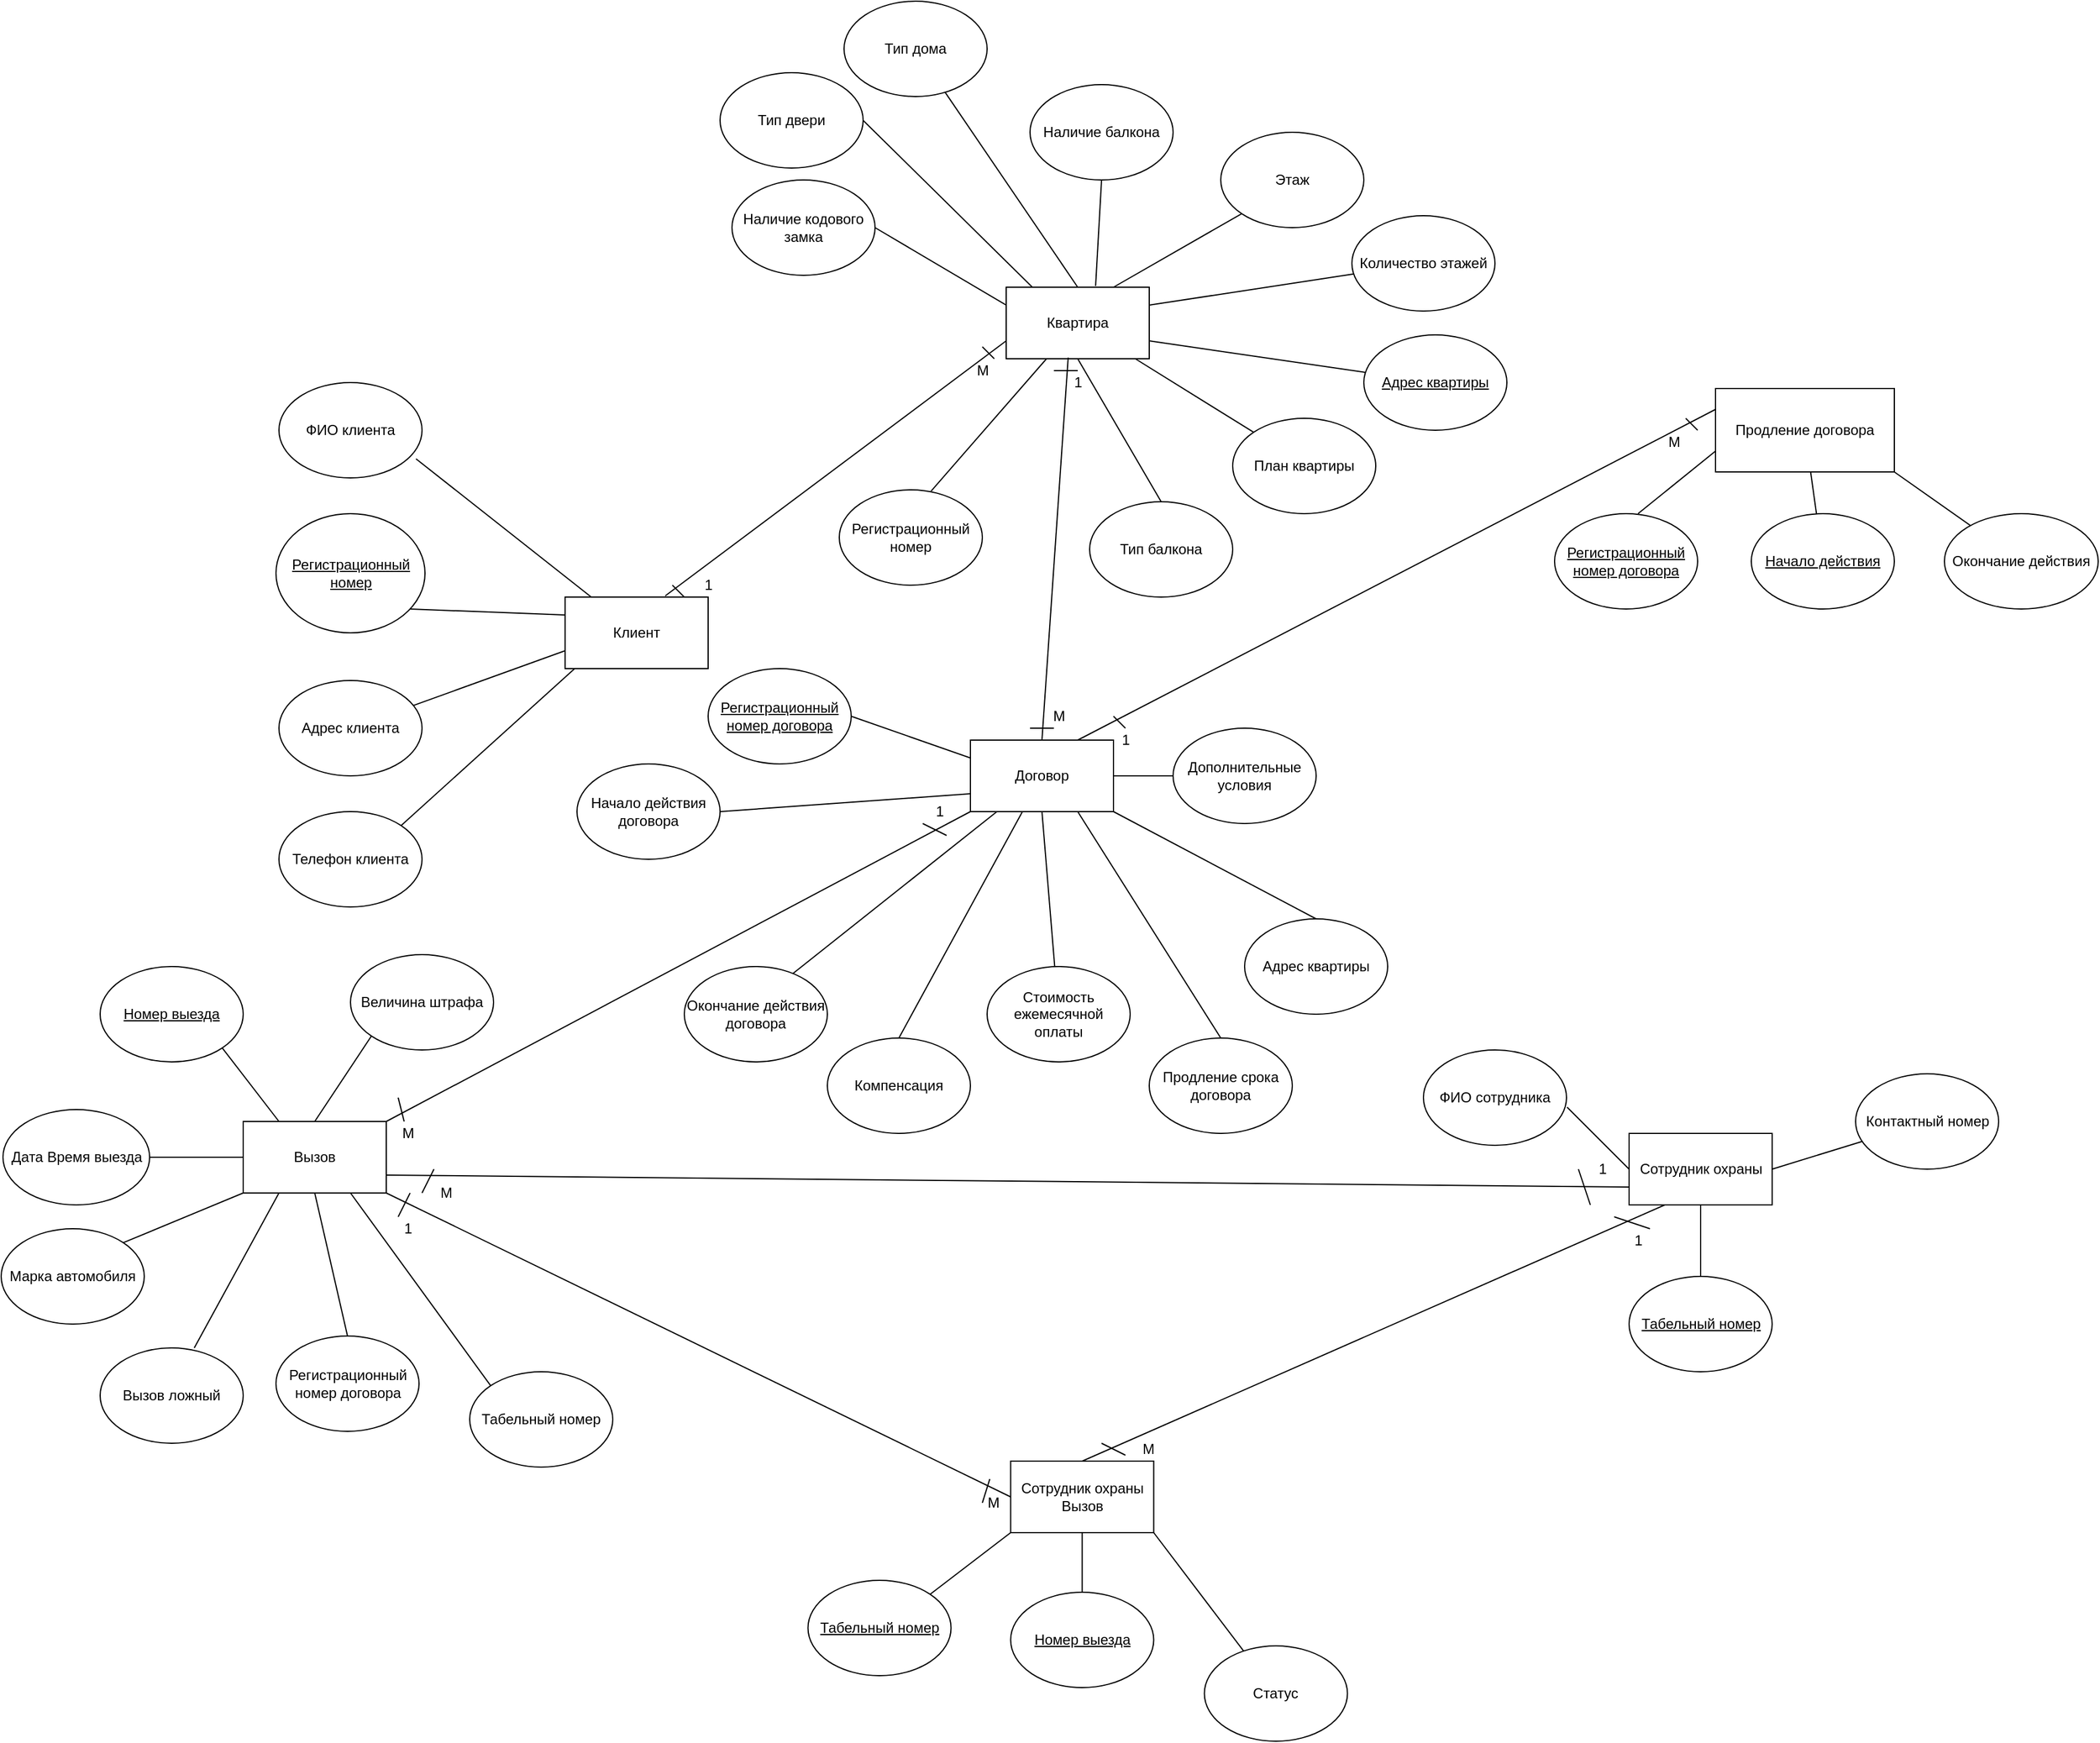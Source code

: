 <mxfile version="14.6.6" type="github">
  <diagram id="zCfaY3CkYiPSzknE3AXf" name="Page-1">
    <mxGraphModel dx="3015" dy="2391" grid="1" gridSize="10" guides="1" tooltips="1" connect="1" arrows="1" fold="1" page="1" pageScale="1" pageWidth="827" pageHeight="1169" background="none" math="0" shadow="0">
      <root>
        <mxCell id="0" />
        <mxCell id="1" parent="0" />
        <mxCell id="vqirOPYOSyFeHDT5GL9a-1" value="Клиент" style="rounded=0;whiteSpace=wrap;html=1;" parent="1" vertex="1">
          <mxGeometry x="60" y="120" width="120" height="60" as="geometry" />
        </mxCell>
        <mxCell id="vqirOPYOSyFeHDT5GL9a-2" value="Квартира" style="rounded=0;whiteSpace=wrap;html=1;" parent="1" vertex="1">
          <mxGeometry x="430" y="-140" width="120" height="60" as="geometry" />
        </mxCell>
        <mxCell id="vqirOPYOSyFeHDT5GL9a-3" value="Договор" style="rounded=0;whiteSpace=wrap;html=1;" parent="1" vertex="1">
          <mxGeometry x="400" y="240" width="120" height="60" as="geometry" />
        </mxCell>
        <mxCell id="vqirOPYOSyFeHDT5GL9a-4" value="Вызов" style="rounded=0;whiteSpace=wrap;html=1;" parent="1" vertex="1">
          <mxGeometry x="-210" y="560" width="120" height="60" as="geometry" />
        </mxCell>
        <mxCell id="vqirOPYOSyFeHDT5GL9a-5" value="Продление договора" style="rounded=0;whiteSpace=wrap;html=1;" parent="1" vertex="1">
          <mxGeometry x="1025" y="-55" width="150" height="70" as="geometry" />
        </mxCell>
        <mxCell id="vqirOPYOSyFeHDT5GL9a-6" value="Сотрудник охраны" style="rounded=0;whiteSpace=wrap;html=1;" parent="1" vertex="1">
          <mxGeometry x="952.5" y="570" width="120" height="60" as="geometry" />
        </mxCell>
        <mxCell id="vqirOPYOSyFeHDT5GL9a-7" value="Сотрудник охраны Вызов" style="rounded=0;whiteSpace=wrap;html=1;" parent="1" vertex="1">
          <mxGeometry x="433.75" y="845" width="120" height="60" as="geometry" />
        </mxCell>
        <mxCell id="vqirOPYOSyFeHDT5GL9a-8" value="&lt;u&gt;Регистрационный номер&lt;/u&gt;" style="ellipse;whiteSpace=wrap;html=1;" parent="1" vertex="1">
          <mxGeometry x="-182.5" y="50" width="125" height="100" as="geometry" />
        </mxCell>
        <mxCell id="vqirOPYOSyFeHDT5GL9a-9" value="ФИО клиента" style="ellipse;whiteSpace=wrap;html=1;" parent="1" vertex="1">
          <mxGeometry x="-180" y="-60" width="120" height="80" as="geometry" />
        </mxCell>
        <mxCell id="vqirOPYOSyFeHDT5GL9a-10" value="Адрес клиента" style="ellipse;whiteSpace=wrap;html=1;" parent="1" vertex="1">
          <mxGeometry x="-180" y="190" width="120" height="80" as="geometry" />
        </mxCell>
        <mxCell id="vqirOPYOSyFeHDT5GL9a-11" value="Телефон клиента" style="ellipse;whiteSpace=wrap;html=1;" parent="1" vertex="1">
          <mxGeometry x="-180" y="300" width="120" height="80" as="geometry" />
        </mxCell>
        <mxCell id="vqirOPYOSyFeHDT5GL9a-14" value="" style="endArrow=none;html=1;exitX=0.958;exitY=0.8;exitDx=0;exitDy=0;exitPerimeter=0;" parent="1" source="vqirOPYOSyFeHDT5GL9a-9" target="vqirOPYOSyFeHDT5GL9a-1" edge="1">
          <mxGeometry width="50" height="50" relative="1" as="geometry">
            <mxPoint x="-40" y="70" as="sourcePoint" />
            <mxPoint x="10" y="20" as="targetPoint" />
          </mxGeometry>
        </mxCell>
        <mxCell id="vqirOPYOSyFeHDT5GL9a-15" value="" style="endArrow=none;html=1;exitX=0.958;exitY=0.8;exitDx=0;exitDy=0;exitPerimeter=0;entryX=0;entryY=0.25;entryDx=0;entryDy=0;" parent="1" target="vqirOPYOSyFeHDT5GL9a-1" edge="1">
          <mxGeometry width="50" height="50" relative="1" as="geometry">
            <mxPoint x="-70.0" y="130" as="sourcePoint" />
            <mxPoint x="71.378" y="256" as="targetPoint" />
          </mxGeometry>
        </mxCell>
        <mxCell id="vqirOPYOSyFeHDT5GL9a-17" value="" style="endArrow=none;html=1;entryX=0;entryY=0.75;entryDx=0;entryDy=0;" parent="1" source="vqirOPYOSyFeHDT5GL9a-10" target="vqirOPYOSyFeHDT5GL9a-1" edge="1">
          <mxGeometry width="50" height="50" relative="1" as="geometry">
            <mxPoint x="-60" y="240" as="sourcePoint" />
            <mxPoint x="-10" y="190" as="targetPoint" />
          </mxGeometry>
        </mxCell>
        <mxCell id="vqirOPYOSyFeHDT5GL9a-18" value="" style="endArrow=none;html=1;entryX=0.067;entryY=1;entryDx=0;entryDy=0;entryPerimeter=0;exitX=1;exitY=0;exitDx=0;exitDy=0;" parent="1" source="vqirOPYOSyFeHDT5GL9a-11" target="vqirOPYOSyFeHDT5GL9a-1" edge="1">
          <mxGeometry width="50" height="50" relative="1" as="geometry">
            <mxPoint x="-60" y="310" as="sourcePoint" />
            <mxPoint x="-20" y="270" as="targetPoint" />
          </mxGeometry>
        </mxCell>
        <mxCell id="vqirOPYOSyFeHDT5GL9a-19" value="Тип дома" style="ellipse;whiteSpace=wrap;html=1;" parent="1" vertex="1">
          <mxGeometry x="294" y="-380" width="120" height="80" as="geometry" />
        </mxCell>
        <mxCell id="vqirOPYOSyFeHDT5GL9a-20" value="Тип двери" style="ellipse;whiteSpace=wrap;html=1;" parent="1" vertex="1">
          <mxGeometry x="190" y="-320" width="120" height="80" as="geometry" />
        </mxCell>
        <mxCell id="vqirOPYOSyFeHDT5GL9a-21" value="Наличие кодового замка" style="ellipse;whiteSpace=wrap;html=1;" parent="1" vertex="1">
          <mxGeometry x="200" y="-230" width="120" height="80" as="geometry" />
        </mxCell>
        <mxCell id="vqirOPYOSyFeHDT5GL9a-22" value="Этаж" style="ellipse;whiteSpace=wrap;html=1;" parent="1" vertex="1">
          <mxGeometry x="610" y="-270" width="120" height="80" as="geometry" />
        </mxCell>
        <mxCell id="vqirOPYOSyFeHDT5GL9a-23" value="Количество этажей" style="ellipse;whiteSpace=wrap;html=1;" parent="1" vertex="1">
          <mxGeometry x="720" y="-200" width="120" height="80" as="geometry" />
        </mxCell>
        <mxCell id="vqirOPYOSyFeHDT5GL9a-24" value="План квартиры" style="ellipse;whiteSpace=wrap;html=1;" parent="1" vertex="1">
          <mxGeometry x="620" y="-30" width="120" height="80" as="geometry" />
        </mxCell>
        <mxCell id="vqirOPYOSyFeHDT5GL9a-25" value="" style="endArrow=none;html=1;entryX=0.5;entryY=0;entryDx=0;entryDy=0;" parent="1" source="vqirOPYOSyFeHDT5GL9a-19" target="vqirOPYOSyFeHDT5GL9a-2" edge="1">
          <mxGeometry width="50" height="50" relative="1" as="geometry">
            <mxPoint x="390" y="60" as="sourcePoint" />
            <mxPoint x="440" y="10" as="targetPoint" />
          </mxGeometry>
        </mxCell>
        <mxCell id="vqirOPYOSyFeHDT5GL9a-26" value="Наличие балкона" style="ellipse;whiteSpace=wrap;html=1;" parent="1" vertex="1">
          <mxGeometry x="450" y="-310" width="120" height="80" as="geometry" />
        </mxCell>
        <mxCell id="vqirOPYOSyFeHDT5GL9a-27" value="Тип балкона" style="ellipse;whiteSpace=wrap;html=1;" parent="1" vertex="1">
          <mxGeometry x="500" y="40" width="120" height="80" as="geometry" />
        </mxCell>
        <mxCell id="vqirOPYOSyFeHDT5GL9a-28" value="Регистрационный номер" style="ellipse;whiteSpace=wrap;html=1;" parent="1" vertex="1">
          <mxGeometry x="290" y="30" width="120" height="80" as="geometry" />
        </mxCell>
        <mxCell id="vqirOPYOSyFeHDT5GL9a-29" value="" style="endArrow=none;html=1;entryX=0;entryY=1;entryDx=0;entryDy=0;" parent="1" target="vqirOPYOSyFeHDT5GL9a-22" edge="1">
          <mxGeometry width="50" height="50" relative="1" as="geometry">
            <mxPoint x="520" y="-140" as="sourcePoint" />
            <mxPoint x="570" y="-190" as="targetPoint" />
          </mxGeometry>
        </mxCell>
        <mxCell id="vqirOPYOSyFeHDT5GL9a-30" value="" style="endArrow=none;html=1;exitX=1;exitY=0.5;exitDx=0;exitDy=0;entryX=0.183;entryY=0;entryDx=0;entryDy=0;entryPerimeter=0;" parent="1" source="vqirOPYOSyFeHDT5GL9a-20" target="vqirOPYOSyFeHDT5GL9a-2" edge="1">
          <mxGeometry width="50" height="50" relative="1" as="geometry">
            <mxPoint x="390" y="50" as="sourcePoint" />
            <mxPoint x="440" as="targetPoint" />
          </mxGeometry>
        </mxCell>
        <mxCell id="vqirOPYOSyFeHDT5GL9a-31" value="" style="endArrow=none;html=1;exitX=1;exitY=0.5;exitDx=0;exitDy=0;entryX=0;entryY=0.25;entryDx=0;entryDy=0;" parent="1" source="vqirOPYOSyFeHDT5GL9a-21" target="vqirOPYOSyFeHDT5GL9a-2" edge="1">
          <mxGeometry width="50" height="50" relative="1" as="geometry">
            <mxPoint x="390" y="50" as="sourcePoint" />
            <mxPoint x="440" as="targetPoint" />
          </mxGeometry>
        </mxCell>
        <mxCell id="vqirOPYOSyFeHDT5GL9a-32" value="" style="endArrow=none;html=1;exitX=0.642;exitY=0.013;exitDx=0;exitDy=0;exitPerimeter=0;" parent="1" source="vqirOPYOSyFeHDT5GL9a-28" target="vqirOPYOSyFeHDT5GL9a-2" edge="1">
          <mxGeometry width="50" height="50" relative="1" as="geometry">
            <mxPoint x="390" y="50" as="sourcePoint" />
            <mxPoint x="440" as="targetPoint" />
          </mxGeometry>
        </mxCell>
        <mxCell id="vqirOPYOSyFeHDT5GL9a-33" value="" style="endArrow=none;html=1;entryX=1;entryY=0.25;entryDx=0;entryDy=0;" parent="1" source="vqirOPYOSyFeHDT5GL9a-23" target="vqirOPYOSyFeHDT5GL9a-2" edge="1">
          <mxGeometry width="50" height="50" relative="1" as="geometry">
            <mxPoint x="390" y="50" as="sourcePoint" />
            <mxPoint x="440" as="targetPoint" />
          </mxGeometry>
        </mxCell>
        <mxCell id="vqirOPYOSyFeHDT5GL9a-34" value="" style="endArrow=none;html=1;entryX=0;entryY=0;entryDx=0;entryDy=0;" parent="1" source="vqirOPYOSyFeHDT5GL9a-2" target="vqirOPYOSyFeHDT5GL9a-24" edge="1">
          <mxGeometry width="50" height="50" relative="1" as="geometry">
            <mxPoint x="390" y="50" as="sourcePoint" />
            <mxPoint x="440" as="targetPoint" />
          </mxGeometry>
        </mxCell>
        <mxCell id="vqirOPYOSyFeHDT5GL9a-35" value="" style="endArrow=none;html=1;entryX=0.5;entryY=1;entryDx=0;entryDy=0;exitX=0.625;exitY=-0.017;exitDx=0;exitDy=0;exitPerimeter=0;" parent="1" source="vqirOPYOSyFeHDT5GL9a-2" target="vqirOPYOSyFeHDT5GL9a-26" edge="1">
          <mxGeometry width="50" height="50" relative="1" as="geometry">
            <mxPoint x="390" y="150" as="sourcePoint" />
            <mxPoint x="440" y="100" as="targetPoint" />
          </mxGeometry>
        </mxCell>
        <mxCell id="vqirOPYOSyFeHDT5GL9a-36" value="" style="endArrow=none;html=1;entryX=0.5;entryY=0;entryDx=0;entryDy=0;exitX=0.5;exitY=1;exitDx=0;exitDy=0;" parent="1" source="vqirOPYOSyFeHDT5GL9a-2" target="vqirOPYOSyFeHDT5GL9a-27" edge="1">
          <mxGeometry width="50" height="50" relative="1" as="geometry">
            <mxPoint x="390" y="50" as="sourcePoint" />
            <mxPoint x="440" as="targetPoint" />
          </mxGeometry>
        </mxCell>
        <mxCell id="vqirOPYOSyFeHDT5GL9a-37" value="&lt;u&gt;Регистрационный номер договора&lt;/u&gt;" style="ellipse;whiteSpace=wrap;html=1;" parent="1" vertex="1">
          <mxGeometry x="890" y="50" width="120" height="80" as="geometry" />
        </mxCell>
        <mxCell id="vqirOPYOSyFeHDT5GL9a-38" value="&lt;u&gt;Начало действия&lt;/u&gt;" style="ellipse;whiteSpace=wrap;html=1;" parent="1" vertex="1">
          <mxGeometry x="1055" y="50" width="120" height="80" as="geometry" />
        </mxCell>
        <mxCell id="vqirOPYOSyFeHDT5GL9a-39" value="Окончание действия" style="ellipse;whiteSpace=wrap;html=1;" parent="1" vertex="1">
          <mxGeometry x="1217" y="50" width="129" height="80" as="geometry" />
        </mxCell>
        <mxCell id="vqirOPYOSyFeHDT5GL9a-40" value="" style="endArrow=none;html=1;entryX=0;entryY=0.75;entryDx=0;entryDy=0;" parent="1" target="vqirOPYOSyFeHDT5GL9a-5" edge="1">
          <mxGeometry width="50" height="50" relative="1" as="geometry">
            <mxPoint x="960" y="50" as="sourcePoint" />
            <mxPoint x="1010" as="targetPoint" />
          </mxGeometry>
        </mxCell>
        <mxCell id="vqirOPYOSyFeHDT5GL9a-41" value="" style="endArrow=none;html=1;" parent="1" source="vqirOPYOSyFeHDT5GL9a-38" target="vqirOPYOSyFeHDT5GL9a-5" edge="1">
          <mxGeometry width="50" height="50" relative="1" as="geometry">
            <mxPoint x="955" y="20" as="sourcePoint" />
            <mxPoint x="1005" y="-30" as="targetPoint" />
          </mxGeometry>
        </mxCell>
        <mxCell id="vqirOPYOSyFeHDT5GL9a-42" value="" style="endArrow=none;html=1;entryX=1;entryY=1;entryDx=0;entryDy=0;" parent="1" source="vqirOPYOSyFeHDT5GL9a-39" target="vqirOPYOSyFeHDT5GL9a-5" edge="1">
          <mxGeometry width="50" height="50" relative="1" as="geometry">
            <mxPoint x="955" y="20" as="sourcePoint" />
            <mxPoint x="1005" y="-30" as="targetPoint" />
          </mxGeometry>
        </mxCell>
        <mxCell id="vqirOPYOSyFeHDT5GL9a-43" value="&lt;u&gt;Регистрационный номер договора&lt;/u&gt;" style="ellipse;whiteSpace=wrap;html=1;" parent="1" vertex="1">
          <mxGeometry x="180" y="180" width="120" height="80" as="geometry" />
        </mxCell>
        <mxCell id="vqirOPYOSyFeHDT5GL9a-44" value="Начало действия договора" style="ellipse;whiteSpace=wrap;html=1;" parent="1" vertex="1">
          <mxGeometry x="70" y="260" width="120" height="80" as="geometry" />
        </mxCell>
        <mxCell id="vqirOPYOSyFeHDT5GL9a-45" value="Окончание действия договора" style="ellipse;whiteSpace=wrap;html=1;" parent="1" vertex="1">
          <mxGeometry x="160" y="430" width="120" height="80" as="geometry" />
        </mxCell>
        <mxCell id="vqirOPYOSyFeHDT5GL9a-46" value="Компенсация" style="ellipse;whiteSpace=wrap;html=1;" parent="1" vertex="1">
          <mxGeometry x="280" y="490" width="120" height="80" as="geometry" />
        </mxCell>
        <mxCell id="vqirOPYOSyFeHDT5GL9a-47" value="Продление срока договора" style="ellipse;whiteSpace=wrap;html=1;" parent="1" vertex="1">
          <mxGeometry x="550" y="490" width="120" height="80" as="geometry" />
        </mxCell>
        <mxCell id="vqirOPYOSyFeHDT5GL9a-48" value="Дополнительные условия" style="ellipse;whiteSpace=wrap;html=1;" parent="1" vertex="1">
          <mxGeometry x="570" y="230" width="120" height="80" as="geometry" />
        </mxCell>
        <mxCell id="vqirOPYOSyFeHDT5GL9a-49" value="Адрес квартиры" style="ellipse;whiteSpace=wrap;html=1;" parent="1" vertex="1">
          <mxGeometry x="630" y="390" width="120" height="80" as="geometry" />
        </mxCell>
        <mxCell id="vqirOPYOSyFeHDT5GL9a-50" value="Стоимость ежемесячной оплаты" style="ellipse;whiteSpace=wrap;html=1;" parent="1" vertex="1">
          <mxGeometry x="414" y="430" width="120" height="80" as="geometry" />
        </mxCell>
        <mxCell id="vqirOPYOSyFeHDT5GL9a-51" value="&lt;u&gt;Адрес квартиры&lt;/u&gt;" style="ellipse;whiteSpace=wrap;html=1;" parent="1" vertex="1">
          <mxGeometry x="730" y="-100" width="120" height="80" as="geometry" />
        </mxCell>
        <mxCell id="vqirOPYOSyFeHDT5GL9a-52" value="" style="endArrow=none;html=1;exitX=1;exitY=0.75;exitDx=0;exitDy=0;" parent="1" source="vqirOPYOSyFeHDT5GL9a-2" target="vqirOPYOSyFeHDT5GL9a-51" edge="1">
          <mxGeometry width="50" height="50" relative="1" as="geometry">
            <mxPoint x="650" y="110" as="sourcePoint" />
            <mxPoint x="700" y="60" as="targetPoint" />
          </mxGeometry>
        </mxCell>
        <mxCell id="vqirOPYOSyFeHDT5GL9a-53" value="" style="endArrow=none;html=1;entryX=0;entryY=0.25;entryDx=0;entryDy=0;exitX=1;exitY=0.5;exitDx=0;exitDy=0;" parent="1" source="vqirOPYOSyFeHDT5GL9a-43" target="vqirOPYOSyFeHDT5GL9a-3" edge="1">
          <mxGeometry width="50" height="50" relative="1" as="geometry">
            <mxPoint x="285" y="380" as="sourcePoint" />
            <mxPoint x="335" y="330" as="targetPoint" />
          </mxGeometry>
        </mxCell>
        <mxCell id="vqirOPYOSyFeHDT5GL9a-54" value="" style="endArrow=none;html=1;entryX=0;entryY=0.75;entryDx=0;entryDy=0;exitX=1;exitY=0.5;exitDx=0;exitDy=0;" parent="1" source="vqirOPYOSyFeHDT5GL9a-44" target="vqirOPYOSyFeHDT5GL9a-3" edge="1">
          <mxGeometry width="50" height="50" relative="1" as="geometry">
            <mxPoint x="285" y="490" as="sourcePoint" />
            <mxPoint x="335" y="440" as="targetPoint" />
          </mxGeometry>
        </mxCell>
        <mxCell id="vqirOPYOSyFeHDT5GL9a-55" value="" style="endArrow=none;html=1;exitX=0.758;exitY=0.075;exitDx=0;exitDy=0;exitPerimeter=0;" parent="1" source="vqirOPYOSyFeHDT5GL9a-45" target="vqirOPYOSyFeHDT5GL9a-3" edge="1">
          <mxGeometry width="50" height="50" relative="1" as="geometry">
            <mxPoint x="310" y="580" as="sourcePoint" />
            <mxPoint x="360" y="530" as="targetPoint" />
          </mxGeometry>
        </mxCell>
        <mxCell id="vqirOPYOSyFeHDT5GL9a-57" value="" style="endArrow=none;html=1;exitX=1;exitY=0.5;exitDx=0;exitDy=0;entryX=0;entryY=0.5;entryDx=0;entryDy=0;" parent="1" source="vqirOPYOSyFeHDT5GL9a-3" target="vqirOPYOSyFeHDT5GL9a-48" edge="1">
          <mxGeometry width="50" height="50" relative="1" as="geometry">
            <mxPoint x="465" y="460" as="sourcePoint" />
            <mxPoint x="515" y="410" as="targetPoint" />
          </mxGeometry>
        </mxCell>
        <mxCell id="vqirOPYOSyFeHDT5GL9a-58" value="" style="endArrow=none;html=1;entryX=1;entryY=1;entryDx=0;entryDy=0;exitX=0.5;exitY=0;exitDx=0;exitDy=0;" parent="1" source="vqirOPYOSyFeHDT5GL9a-49" target="vqirOPYOSyFeHDT5GL9a-3" edge="1">
          <mxGeometry width="50" height="50" relative="1" as="geometry">
            <mxPoint x="650" y="490" as="sourcePoint" />
            <mxPoint x="700" y="440" as="targetPoint" />
          </mxGeometry>
        </mxCell>
        <mxCell id="vqirOPYOSyFeHDT5GL9a-59" value="" style="endArrow=none;html=1;exitX=0.5;exitY=0;exitDx=0;exitDy=0;entryX=0.75;entryY=1;entryDx=0;entryDy=0;" parent="1" source="vqirOPYOSyFeHDT5GL9a-47" target="vqirOPYOSyFeHDT5GL9a-3" edge="1">
          <mxGeometry width="50" height="50" relative="1" as="geometry">
            <mxPoint x="650" y="490" as="sourcePoint" />
            <mxPoint x="700" y="440" as="targetPoint" />
          </mxGeometry>
        </mxCell>
        <mxCell id="vqirOPYOSyFeHDT5GL9a-60" value="" style="endArrow=none;html=1;entryX=0.5;entryY=1;entryDx=0;entryDy=0;" parent="1" source="vqirOPYOSyFeHDT5GL9a-50" target="vqirOPYOSyFeHDT5GL9a-3" edge="1">
          <mxGeometry width="50" height="50" relative="1" as="geometry">
            <mxPoint x="650" y="490" as="sourcePoint" />
            <mxPoint x="700" y="440" as="targetPoint" />
          </mxGeometry>
        </mxCell>
        <mxCell id="vqirOPYOSyFeHDT5GL9a-61" value="" style="endArrow=none;html=1;exitX=0.5;exitY=0;exitDx=0;exitDy=0;" parent="1" source="vqirOPYOSyFeHDT5GL9a-46" target="vqirOPYOSyFeHDT5GL9a-3" edge="1">
          <mxGeometry width="50" height="50" relative="1" as="geometry">
            <mxPoint x="650" y="490" as="sourcePoint" />
            <mxPoint x="700" y="440" as="targetPoint" />
          </mxGeometry>
        </mxCell>
        <mxCell id="vqirOPYOSyFeHDT5GL9a-62" value="&lt;u&gt;Номер выезда&lt;/u&gt;" style="ellipse;whiteSpace=wrap;html=1;" parent="1" vertex="1">
          <mxGeometry x="-330" y="430" width="120" height="80" as="geometry" />
        </mxCell>
        <mxCell id="vqirOPYOSyFeHDT5GL9a-63" value="Дата Время выезда" style="ellipse;whiteSpace=wrap;html=1;" parent="1" vertex="1">
          <mxGeometry x="-411.5" y="550" width="123" height="80" as="geometry" />
        </mxCell>
        <mxCell id="vqirOPYOSyFeHDT5GL9a-64" value="Марка автомобиля" style="ellipse;whiteSpace=wrap;html=1;" parent="1" vertex="1">
          <mxGeometry x="-413" y="650" width="120" height="80" as="geometry" />
        </mxCell>
        <mxCell id="vqirOPYOSyFeHDT5GL9a-65" value="Вызов ложный" style="ellipse;whiteSpace=wrap;html=1;" parent="1" vertex="1">
          <mxGeometry x="-330" y="750" width="120" height="80" as="geometry" />
        </mxCell>
        <mxCell id="vqirOPYOSyFeHDT5GL9a-66" value="Величина штрафа" style="ellipse;whiteSpace=wrap;html=1;" parent="1" vertex="1">
          <mxGeometry x="-120" y="420" width="120" height="80" as="geometry" />
        </mxCell>
        <mxCell id="vqirOPYOSyFeHDT5GL9a-68" value="Табельный номер" style="ellipse;whiteSpace=wrap;html=1;" parent="1" vertex="1">
          <mxGeometry x="-20" y="770" width="120" height="80" as="geometry" />
        </mxCell>
        <mxCell id="vqirOPYOSyFeHDT5GL9a-69" value="Регистрационный номер договора" style="ellipse;whiteSpace=wrap;html=1;" parent="1" vertex="1">
          <mxGeometry x="-182.5" y="740" width="120" height="80" as="geometry" />
        </mxCell>
        <mxCell id="vqirOPYOSyFeHDT5GL9a-71" value="" style="endArrow=none;html=1;exitX=1;exitY=1;exitDx=0;exitDy=0;entryX=0.25;entryY=0;entryDx=0;entryDy=0;" parent="1" source="vqirOPYOSyFeHDT5GL9a-62" target="vqirOPYOSyFeHDT5GL9a-4" edge="1">
          <mxGeometry width="50" height="50" relative="1" as="geometry">
            <mxPoint x="-165" y="535" as="sourcePoint" />
            <mxPoint x="-115" y="485" as="targetPoint" />
          </mxGeometry>
        </mxCell>
        <mxCell id="vqirOPYOSyFeHDT5GL9a-72" value="" style="endArrow=none;html=1;entryX=0;entryY=0.5;entryDx=0;entryDy=0;exitX=1;exitY=0.5;exitDx=0;exitDy=0;" parent="1" source="vqirOPYOSyFeHDT5GL9a-63" target="vqirOPYOSyFeHDT5GL9a-4" edge="1">
          <mxGeometry width="50" height="50" relative="1" as="geometry">
            <mxPoint x="-290" y="590" as="sourcePoint" />
            <mxPoint x="-240" y="540" as="targetPoint" />
          </mxGeometry>
        </mxCell>
        <mxCell id="vqirOPYOSyFeHDT5GL9a-73" value="" style="endArrow=none;html=1;entryX=0;entryY=1;entryDx=0;entryDy=0;exitX=1;exitY=0;exitDx=0;exitDy=0;" parent="1" source="vqirOPYOSyFeHDT5GL9a-64" target="vqirOPYOSyFeHDT5GL9a-4" edge="1">
          <mxGeometry width="50" height="50" relative="1" as="geometry">
            <mxPoint x="-300" y="690" as="sourcePoint" />
            <mxPoint x="-250" y="640" as="targetPoint" />
          </mxGeometry>
        </mxCell>
        <mxCell id="vqirOPYOSyFeHDT5GL9a-74" value="" style="endArrow=none;html=1;entryX=0.25;entryY=1;entryDx=0;entryDy=0;exitX=0.658;exitY=0;exitDx=0;exitDy=0;exitPerimeter=0;" parent="1" source="vqirOPYOSyFeHDT5GL9a-65" target="vqirOPYOSyFeHDT5GL9a-4" edge="1">
          <mxGeometry width="50" height="50" relative="1" as="geometry">
            <mxPoint x="-270" y="760" as="sourcePoint" />
            <mxPoint x="-220" y="710" as="targetPoint" />
          </mxGeometry>
        </mxCell>
        <mxCell id="vqirOPYOSyFeHDT5GL9a-75" value="" style="endArrow=none;html=1;entryX=0;entryY=1;entryDx=0;entryDy=0;exitX=0.5;exitY=0;exitDx=0;exitDy=0;" parent="1" source="vqirOPYOSyFeHDT5GL9a-4" target="vqirOPYOSyFeHDT5GL9a-66" edge="1">
          <mxGeometry width="50" height="50" relative="1" as="geometry">
            <mxPoint x="-165" y="570" as="sourcePoint" />
            <mxPoint x="-115" y="520" as="targetPoint" />
          </mxGeometry>
        </mxCell>
        <mxCell id="vqirOPYOSyFeHDT5GL9a-76" value="" style="endArrow=none;html=1;entryX=0.5;entryY=1;entryDx=0;entryDy=0;exitX=0.5;exitY=0;exitDx=0;exitDy=0;" parent="1" source="vqirOPYOSyFeHDT5GL9a-69" target="vqirOPYOSyFeHDT5GL9a-4" edge="1">
          <mxGeometry width="50" height="50" relative="1" as="geometry">
            <mxPoint x="-160" y="720" as="sourcePoint" />
            <mxPoint x="-110" y="670" as="targetPoint" />
          </mxGeometry>
        </mxCell>
        <mxCell id="vqirOPYOSyFeHDT5GL9a-77" value="" style="endArrow=none;html=1;entryX=0.75;entryY=1;entryDx=0;entryDy=0;exitX=0;exitY=0;exitDx=0;exitDy=0;" parent="1" source="vqirOPYOSyFeHDT5GL9a-68" target="vqirOPYOSyFeHDT5GL9a-4" edge="1">
          <mxGeometry width="50" height="50" relative="1" as="geometry">
            <mxPoint x="-70" y="700" as="sourcePoint" />
            <mxPoint x="-20" y="650" as="targetPoint" />
          </mxGeometry>
        </mxCell>
        <mxCell id="vqirOPYOSyFeHDT5GL9a-79" value="&lt;u&gt;Табельный номер&lt;/u&gt;" style="ellipse;whiteSpace=wrap;html=1;" parent="1" vertex="1">
          <mxGeometry x="952.5" y="690" width="120" height="80" as="geometry" />
        </mxCell>
        <mxCell id="vqirOPYOSyFeHDT5GL9a-80" value="ФИО сотрудника" style="ellipse;whiteSpace=wrap;html=1;" parent="1" vertex="1">
          <mxGeometry x="780" y="500" width="120" height="80" as="geometry" />
        </mxCell>
        <mxCell id="vqirOPYOSyFeHDT5GL9a-81" value="Контактный номер" style="ellipse;whiteSpace=wrap;html=1;" parent="1" vertex="1">
          <mxGeometry x="1142.5" y="520" width="120" height="80" as="geometry" />
        </mxCell>
        <mxCell id="vqirOPYOSyFeHDT5GL9a-82" value="" style="endArrow=none;html=1;entryX=0.5;entryY=1;entryDx=0;entryDy=0;exitX=0.5;exitY=0;exitDx=0;exitDy=0;" parent="1" source="vqirOPYOSyFeHDT5GL9a-79" target="vqirOPYOSyFeHDT5GL9a-6" edge="1">
          <mxGeometry width="50" height="50" relative="1" as="geometry">
            <mxPoint x="1007.5" y="670" as="sourcePoint" />
            <mxPoint x="1057.5" y="620" as="targetPoint" />
          </mxGeometry>
        </mxCell>
        <mxCell id="vqirOPYOSyFeHDT5GL9a-83" value="" style="endArrow=none;html=1;entryX=0;entryY=0.5;entryDx=0;entryDy=0;exitX=1.004;exitY=0.6;exitDx=0;exitDy=0;exitPerimeter=0;" parent="1" source="vqirOPYOSyFeHDT5GL9a-80" target="vqirOPYOSyFeHDT5GL9a-6" edge="1">
          <mxGeometry width="50" height="50" relative="1" as="geometry">
            <mxPoint x="914.5" y="620" as="sourcePoint" />
            <mxPoint x="942.5" y="545" as="targetPoint" />
          </mxGeometry>
        </mxCell>
        <mxCell id="vqirOPYOSyFeHDT5GL9a-84" value="" style="endArrow=none;html=1;exitX=1;exitY=0.5;exitDx=0;exitDy=0;" parent="1" source="vqirOPYOSyFeHDT5GL9a-6" target="vqirOPYOSyFeHDT5GL9a-81" edge="1">
          <mxGeometry width="50" height="50" relative="1" as="geometry">
            <mxPoint x="1072.5" y="600" as="sourcePoint" />
            <mxPoint x="1122.5" y="550" as="targetPoint" />
          </mxGeometry>
        </mxCell>
        <mxCell id="vqirOPYOSyFeHDT5GL9a-85" value="&lt;u&gt;Табельный номер&lt;/u&gt;" style="ellipse;whiteSpace=wrap;html=1;" parent="1" vertex="1">
          <mxGeometry x="263.75" y="945" width="120" height="80" as="geometry" />
        </mxCell>
        <mxCell id="vqirOPYOSyFeHDT5GL9a-86" value="&lt;u&gt;Номер выезда&lt;/u&gt;" style="ellipse;whiteSpace=wrap;html=1;" parent="1" vertex="1">
          <mxGeometry x="433.75" y="955" width="120" height="80" as="geometry" />
        </mxCell>
        <mxCell id="vqirOPYOSyFeHDT5GL9a-87" value="Статус" style="ellipse;whiteSpace=wrap;html=1;" parent="1" vertex="1">
          <mxGeometry x="596.25" y="1000" width="120" height="80" as="geometry" />
        </mxCell>
        <mxCell id="vqirOPYOSyFeHDT5GL9a-89" value="" style="endArrow=none;html=1;entryX=0;entryY=1;entryDx=0;entryDy=0;exitX=1;exitY=0;exitDx=0;exitDy=0;" parent="1" source="vqirOPYOSyFeHDT5GL9a-85" target="vqirOPYOSyFeHDT5GL9a-7" edge="1">
          <mxGeometry width="50" height="50" relative="1" as="geometry">
            <mxPoint x="343.75" y="945" as="sourcePoint" />
            <mxPoint x="393.75" y="895" as="targetPoint" />
          </mxGeometry>
        </mxCell>
        <mxCell id="vqirOPYOSyFeHDT5GL9a-90" value="" style="endArrow=none;html=1;entryX=0.5;entryY=1;entryDx=0;entryDy=0;exitX=0.5;exitY=0;exitDx=0;exitDy=0;" parent="1" source="vqirOPYOSyFeHDT5GL9a-86" target="vqirOPYOSyFeHDT5GL9a-7" edge="1">
          <mxGeometry width="50" height="50" relative="1" as="geometry">
            <mxPoint x="488.75" y="945" as="sourcePoint" />
            <mxPoint x="538.75" y="895" as="targetPoint" />
          </mxGeometry>
        </mxCell>
        <mxCell id="vqirOPYOSyFeHDT5GL9a-91" value="" style="endArrow=none;html=1;exitX=1;exitY=1;exitDx=0;exitDy=0;" parent="1" source="vqirOPYOSyFeHDT5GL9a-7" target="vqirOPYOSyFeHDT5GL9a-87" edge="1">
          <mxGeometry width="50" height="50" relative="1" as="geometry">
            <mxPoint x="523.75" y="835" as="sourcePoint" />
            <mxPoint x="573.75" y="785" as="targetPoint" />
          </mxGeometry>
        </mxCell>
        <mxCell id="vqirOPYOSyFeHDT5GL9a-92" value="" style="endArrow=none;html=1;entryX=0;entryY=0.75;entryDx=0;entryDy=0;exitX=0.7;exitY=-0.017;exitDx=0;exitDy=0;exitPerimeter=0;" parent="1" source="vqirOPYOSyFeHDT5GL9a-1" target="vqirOPYOSyFeHDT5GL9a-2" edge="1">
          <mxGeometry width="50" height="50" relative="1" as="geometry">
            <mxPoint x="130" y="115" as="sourcePoint" />
            <mxPoint x="180" y="65" as="targetPoint" />
          </mxGeometry>
        </mxCell>
        <mxCell id="vqirOPYOSyFeHDT5GL9a-93" value="" style="endArrow=none;html=1;" parent="1" edge="1">
          <mxGeometry width="50" height="50" relative="1" as="geometry">
            <mxPoint x="150" y="110" as="sourcePoint" />
            <mxPoint x="160" y="120" as="targetPoint" />
          </mxGeometry>
        </mxCell>
        <mxCell id="vqirOPYOSyFeHDT5GL9a-95" value="" style="endArrow=none;html=1;" parent="1" edge="1">
          <mxGeometry width="50" height="50" relative="1" as="geometry">
            <mxPoint x="420" y="-80" as="sourcePoint" />
            <mxPoint x="410" y="-90" as="targetPoint" />
          </mxGeometry>
        </mxCell>
        <mxCell id="vqirOPYOSyFeHDT5GL9a-96" value="" style="endArrow=none;html=1;exitX=0.75;exitY=0;exitDx=0;exitDy=0;entryX=0;entryY=0.25;entryDx=0;entryDy=0;" parent="1" source="vqirOPYOSyFeHDT5GL9a-3" target="vqirOPYOSyFeHDT5GL9a-5" edge="1">
          <mxGeometry width="50" height="50" relative="1" as="geometry">
            <mxPoint x="500" y="230" as="sourcePoint" />
            <mxPoint x="670" y="160" as="targetPoint" />
          </mxGeometry>
        </mxCell>
        <mxCell id="vqirOPYOSyFeHDT5GL9a-97" value="" style="endArrow=none;html=1;" parent="1" edge="1">
          <mxGeometry width="50" height="50" relative="1" as="geometry">
            <mxPoint x="1010" y="-20" as="sourcePoint" />
            <mxPoint x="1000" y="-30" as="targetPoint" />
          </mxGeometry>
        </mxCell>
        <mxCell id="vqirOPYOSyFeHDT5GL9a-98" value="" style="endArrow=none;html=1;" parent="1" edge="1">
          <mxGeometry width="50" height="50" relative="1" as="geometry">
            <mxPoint x="520" y="220" as="sourcePoint" />
            <mxPoint x="530" y="230" as="targetPoint" />
          </mxGeometry>
        </mxCell>
        <mxCell id="vqirOPYOSyFeHDT5GL9a-99" value="" style="endArrow=none;html=1;exitX=0.5;exitY=0;exitDx=0;exitDy=0;entryX=0.25;entryY=1;entryDx=0;entryDy=0;" parent="1" source="vqirOPYOSyFeHDT5GL9a-7" target="vqirOPYOSyFeHDT5GL9a-6" edge="1">
          <mxGeometry width="50" height="50" relative="1" as="geometry">
            <mxPoint x="650" y="290" as="sourcePoint" />
            <mxPoint x="700" y="240" as="targetPoint" />
          </mxGeometry>
        </mxCell>
        <mxCell id="vqirOPYOSyFeHDT5GL9a-100" value="" style="endArrow=none;html=1;" parent="1" edge="1">
          <mxGeometry width="50" height="50" relative="1" as="geometry">
            <mxPoint x="970" y="650" as="sourcePoint" />
            <mxPoint x="940" y="640" as="targetPoint" />
          </mxGeometry>
        </mxCell>
        <mxCell id="vqirOPYOSyFeHDT5GL9a-101" value="" style="endArrow=none;html=1;" parent="1" edge="1">
          <mxGeometry width="50" height="50" relative="1" as="geometry">
            <mxPoint x="530" y="840" as="sourcePoint" />
            <mxPoint x="510" y="830" as="targetPoint" />
          </mxGeometry>
        </mxCell>
        <mxCell id="vqirOPYOSyFeHDT5GL9a-102" value="" style="endArrow=none;html=1;exitX=0.5;exitY=0;exitDx=0;exitDy=0;" parent="1" source="vqirOPYOSyFeHDT5GL9a-3" edge="1">
          <mxGeometry width="50" height="50" relative="1" as="geometry">
            <mxPoint x="670" y="190" as="sourcePoint" />
            <mxPoint x="482" y="-81" as="targetPoint" />
          </mxGeometry>
        </mxCell>
        <mxCell id="vqirOPYOSyFeHDT5GL9a-103" value="" style="endArrow=none;html=1;" parent="1" edge="1">
          <mxGeometry width="50" height="50" relative="1" as="geometry">
            <mxPoint x="450" y="230" as="sourcePoint" />
            <mxPoint x="470" y="230" as="targetPoint" />
          </mxGeometry>
        </mxCell>
        <mxCell id="vqirOPYOSyFeHDT5GL9a-104" value="" style="endArrow=none;html=1;" parent="1" edge="1">
          <mxGeometry width="50" height="50" relative="1" as="geometry">
            <mxPoint x="470" y="-70" as="sourcePoint" />
            <mxPoint x="490" y="-70" as="targetPoint" />
          </mxGeometry>
        </mxCell>
        <mxCell id="vqirOPYOSyFeHDT5GL9a-105" value="" style="endArrow=none;html=1;exitX=1;exitY=0;exitDx=0;exitDy=0;entryX=0;entryY=1;entryDx=0;entryDy=0;" parent="1" source="vqirOPYOSyFeHDT5GL9a-4" target="vqirOPYOSyFeHDT5GL9a-3" edge="1">
          <mxGeometry width="50" height="50" relative="1" as="geometry">
            <mxPoint x="260" y="390" as="sourcePoint" />
            <mxPoint x="310" y="340" as="targetPoint" />
          </mxGeometry>
        </mxCell>
        <mxCell id="vqirOPYOSyFeHDT5GL9a-106" value="" style="endArrow=none;html=1;startArrow=none;" parent="1" source="vqirOPYOSyFeHDT5GL9a-121" edge="1">
          <mxGeometry width="50" height="50" relative="1" as="geometry">
            <mxPoint x="-60" y="560" as="sourcePoint" />
            <mxPoint x="-80" y="540" as="targetPoint" />
          </mxGeometry>
        </mxCell>
        <mxCell id="vqirOPYOSyFeHDT5GL9a-107" value="" style="endArrow=none;html=1;" parent="1" edge="1">
          <mxGeometry width="50" height="50" relative="1" as="geometry">
            <mxPoint x="380" y="320" as="sourcePoint" />
            <mxPoint x="360" y="310" as="targetPoint" />
          </mxGeometry>
        </mxCell>
        <mxCell id="vqirOPYOSyFeHDT5GL9a-108" value="" style="endArrow=none;html=1;exitX=0;exitY=0.5;exitDx=0;exitDy=0;entryX=1;entryY=1;entryDx=0;entryDy=0;" parent="1" source="vqirOPYOSyFeHDT5GL9a-7" target="vqirOPYOSyFeHDT5GL9a-4" edge="1">
          <mxGeometry width="50" height="50" relative="1" as="geometry">
            <mxPoint x="350" y="590" as="sourcePoint" />
            <mxPoint x="400" y="540" as="targetPoint" />
          </mxGeometry>
        </mxCell>
        <mxCell id="vqirOPYOSyFeHDT5GL9a-109" value="" style="endArrow=none;html=1;" parent="1" edge="1">
          <mxGeometry width="50" height="50" relative="1" as="geometry">
            <mxPoint x="-80" y="640" as="sourcePoint" />
            <mxPoint x="-70" y="620" as="targetPoint" />
          </mxGeometry>
        </mxCell>
        <mxCell id="vqirOPYOSyFeHDT5GL9a-110" value="" style="endArrow=none;html=1;" parent="1" edge="1">
          <mxGeometry width="50" height="50" relative="1" as="geometry">
            <mxPoint x="410" y="880" as="sourcePoint" />
            <mxPoint x="416.25" y="860" as="targetPoint" />
          </mxGeometry>
        </mxCell>
        <mxCell id="vqirOPYOSyFeHDT5GL9a-111" value="" style="endArrow=none;html=1;exitX=1;exitY=0.75;exitDx=0;exitDy=0;entryX=0;entryY=0.75;entryDx=0;entryDy=0;" parent="1" source="vqirOPYOSyFeHDT5GL9a-4" target="vqirOPYOSyFeHDT5GL9a-6" edge="1">
          <mxGeometry width="50" height="50" relative="1" as="geometry">
            <mxPoint x="480" y="720" as="sourcePoint" />
            <mxPoint x="530" y="670" as="targetPoint" />
          </mxGeometry>
        </mxCell>
        <mxCell id="vqirOPYOSyFeHDT5GL9a-112" value="" style="endArrow=none;html=1;" parent="1" edge="1">
          <mxGeometry width="50" height="50" relative="1" as="geometry">
            <mxPoint x="920" y="630" as="sourcePoint" />
            <mxPoint x="910" y="600" as="targetPoint" />
          </mxGeometry>
        </mxCell>
        <mxCell id="vqirOPYOSyFeHDT5GL9a-113" value="" style="endArrow=none;html=1;" parent="1" edge="1">
          <mxGeometry width="50" height="50" relative="1" as="geometry">
            <mxPoint x="-60" y="620" as="sourcePoint" />
            <mxPoint x="-50" y="600" as="targetPoint" />
          </mxGeometry>
        </mxCell>
        <mxCell id="vqirOPYOSyFeHDT5GL9a-115" value="1" style="text;html=1;align=center;verticalAlign=middle;resizable=0;points=[];autosize=1;strokeColor=none;" parent="1" vertex="1">
          <mxGeometry x="170" y="100" width="20" height="20" as="geometry" />
        </mxCell>
        <mxCell id="vqirOPYOSyFeHDT5GL9a-116" value="M" style="text;html=1;align=center;verticalAlign=middle;resizable=0;points=[];autosize=1;strokeColor=none;" parent="1" vertex="1">
          <mxGeometry x="395" y="-80" width="30" height="20" as="geometry" />
        </mxCell>
        <mxCell id="vqirOPYOSyFeHDT5GL9a-117" value="1" style="text;html=1;align=center;verticalAlign=middle;resizable=0;points=[];autosize=1;strokeColor=none;" parent="1" vertex="1">
          <mxGeometry x="480" y="-70" width="20" height="20" as="geometry" />
        </mxCell>
        <mxCell id="vqirOPYOSyFeHDT5GL9a-118" value="M" style="text;html=1;align=center;verticalAlign=middle;resizable=0;points=[];autosize=1;strokeColor=none;" parent="1" vertex="1">
          <mxGeometry x="459" y="210" width="30" height="20" as="geometry" />
        </mxCell>
        <mxCell id="vqirOPYOSyFeHDT5GL9a-119" value="M" style="text;html=1;align=center;verticalAlign=middle;resizable=0;points=[];autosize=1;strokeColor=none;" parent="1" vertex="1">
          <mxGeometry x="975" y="-20" width="30" height="20" as="geometry" />
        </mxCell>
        <mxCell id="vqirOPYOSyFeHDT5GL9a-120" value="1" style="text;html=1;align=center;verticalAlign=middle;resizable=0;points=[];autosize=1;strokeColor=none;" parent="1" vertex="1">
          <mxGeometry x="520" y="230" width="20" height="20" as="geometry" />
        </mxCell>
        <mxCell id="vqirOPYOSyFeHDT5GL9a-121" value="M" style="text;html=1;align=center;verticalAlign=middle;resizable=0;points=[];autosize=1;strokeColor=none;" parent="1" vertex="1">
          <mxGeometry x="-87.5" y="560" width="30" height="20" as="geometry" />
        </mxCell>
        <mxCell id="vqirOPYOSyFeHDT5GL9a-122" value="" style="endArrow=none;html=1;" parent="1" target="vqirOPYOSyFeHDT5GL9a-121" edge="1">
          <mxGeometry width="50" height="50" relative="1" as="geometry">
            <mxPoint x="-60" y="560.0" as="sourcePoint" />
            <mxPoint x="-80" y="540.0" as="targetPoint" />
          </mxGeometry>
        </mxCell>
        <mxCell id="vqirOPYOSyFeHDT5GL9a-123" value="1" style="text;html=1;align=center;verticalAlign=middle;resizable=0;points=[];autosize=1;strokeColor=none;" parent="1" vertex="1">
          <mxGeometry x="363.75" y="290" width="20" height="20" as="geometry" />
        </mxCell>
        <mxCell id="vqirOPYOSyFeHDT5GL9a-124" value="1" style="text;html=1;align=center;verticalAlign=middle;resizable=0;points=[];autosize=1;strokeColor=none;" parent="1" vertex="1">
          <mxGeometry x="920" y="590" width="20" height="20" as="geometry" />
        </mxCell>
        <mxCell id="vqirOPYOSyFeHDT5GL9a-125" value="M" style="text;html=1;align=center;verticalAlign=middle;resizable=0;points=[];autosize=1;strokeColor=none;" parent="1" vertex="1">
          <mxGeometry x="-55" y="610" width="30" height="20" as="geometry" />
        </mxCell>
        <mxCell id="vqirOPYOSyFeHDT5GL9a-127" value="M" style="text;html=1;align=center;verticalAlign=middle;resizable=0;points=[];autosize=1;strokeColor=none;" parent="1" vertex="1">
          <mxGeometry x="403.75" y="870" width="30" height="20" as="geometry" />
        </mxCell>
        <mxCell id="vqirOPYOSyFeHDT5GL9a-128" value="1" style="text;html=1;align=center;verticalAlign=middle;resizable=0;points=[];autosize=1;strokeColor=none;" parent="1" vertex="1">
          <mxGeometry x="-82.5" y="640" width="20" height="20" as="geometry" />
        </mxCell>
        <mxCell id="vqirOPYOSyFeHDT5GL9a-129" value="1" style="text;html=1;align=center;verticalAlign=middle;resizable=0;points=[];autosize=1;strokeColor=none;" parent="1" vertex="1">
          <mxGeometry x="950" y="650" width="20" height="20" as="geometry" />
        </mxCell>
        <mxCell id="vqirOPYOSyFeHDT5GL9a-130" value="M" style="text;html=1;align=center;verticalAlign=middle;resizable=0;points=[];autosize=1;strokeColor=none;" parent="1" vertex="1">
          <mxGeometry x="534" y="825" width="30" height="20" as="geometry" />
        </mxCell>
      </root>
    </mxGraphModel>
  </diagram>
</mxfile>
